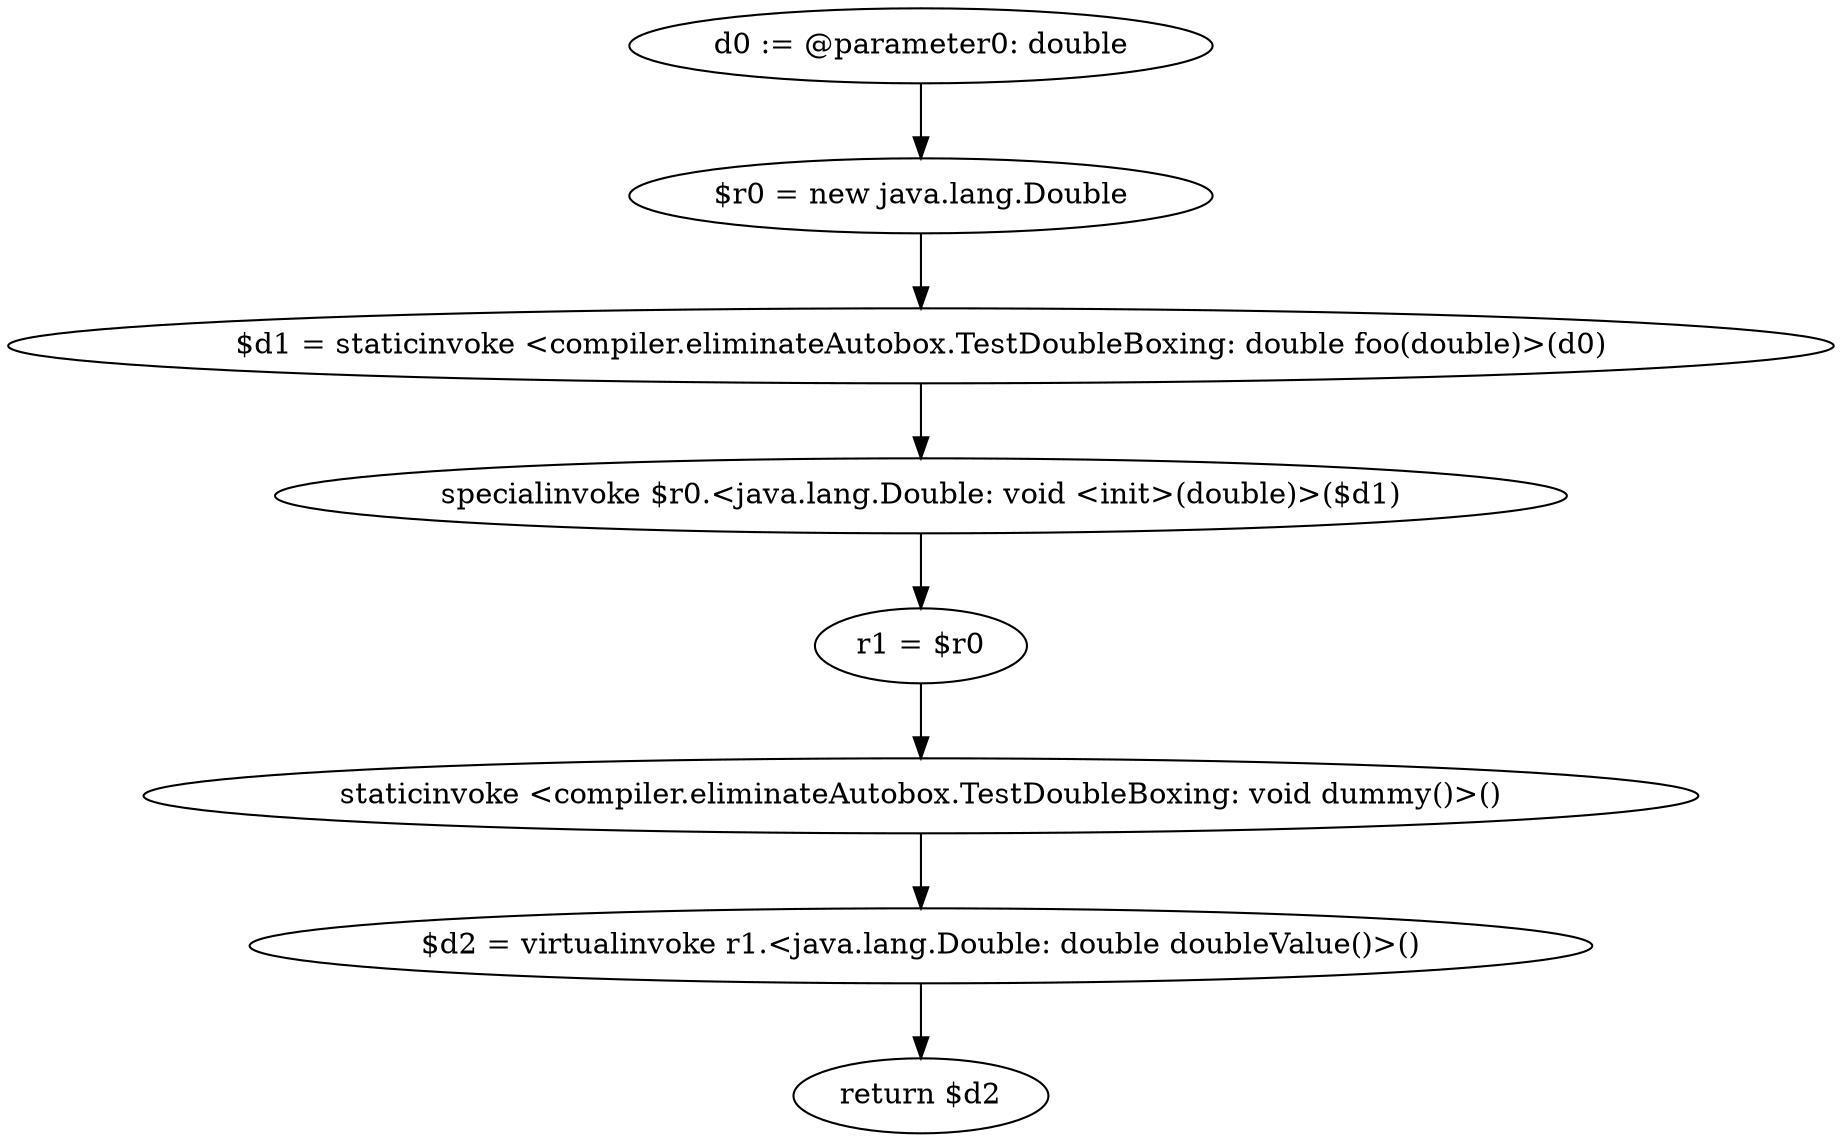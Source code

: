 digraph "unitGraph" {
    "d0 := @parameter0: double"
    "$r0 = new java.lang.Double"
    "$d1 = staticinvoke <compiler.eliminateAutobox.TestDoubleBoxing: double foo(double)>(d0)"
    "specialinvoke $r0.<java.lang.Double: void <init>(double)>($d1)"
    "r1 = $r0"
    "staticinvoke <compiler.eliminateAutobox.TestDoubleBoxing: void dummy()>()"
    "$d2 = virtualinvoke r1.<java.lang.Double: double doubleValue()>()"
    "return $d2"
    "d0 := @parameter0: double"->"$r0 = new java.lang.Double";
    "$r0 = new java.lang.Double"->"$d1 = staticinvoke <compiler.eliminateAutobox.TestDoubleBoxing: double foo(double)>(d0)";
    "$d1 = staticinvoke <compiler.eliminateAutobox.TestDoubleBoxing: double foo(double)>(d0)"->"specialinvoke $r0.<java.lang.Double: void <init>(double)>($d1)";
    "specialinvoke $r0.<java.lang.Double: void <init>(double)>($d1)"->"r1 = $r0";
    "r1 = $r0"->"staticinvoke <compiler.eliminateAutobox.TestDoubleBoxing: void dummy()>()";
    "staticinvoke <compiler.eliminateAutobox.TestDoubleBoxing: void dummy()>()"->"$d2 = virtualinvoke r1.<java.lang.Double: double doubleValue()>()";
    "$d2 = virtualinvoke r1.<java.lang.Double: double doubleValue()>()"->"return $d2";
}
